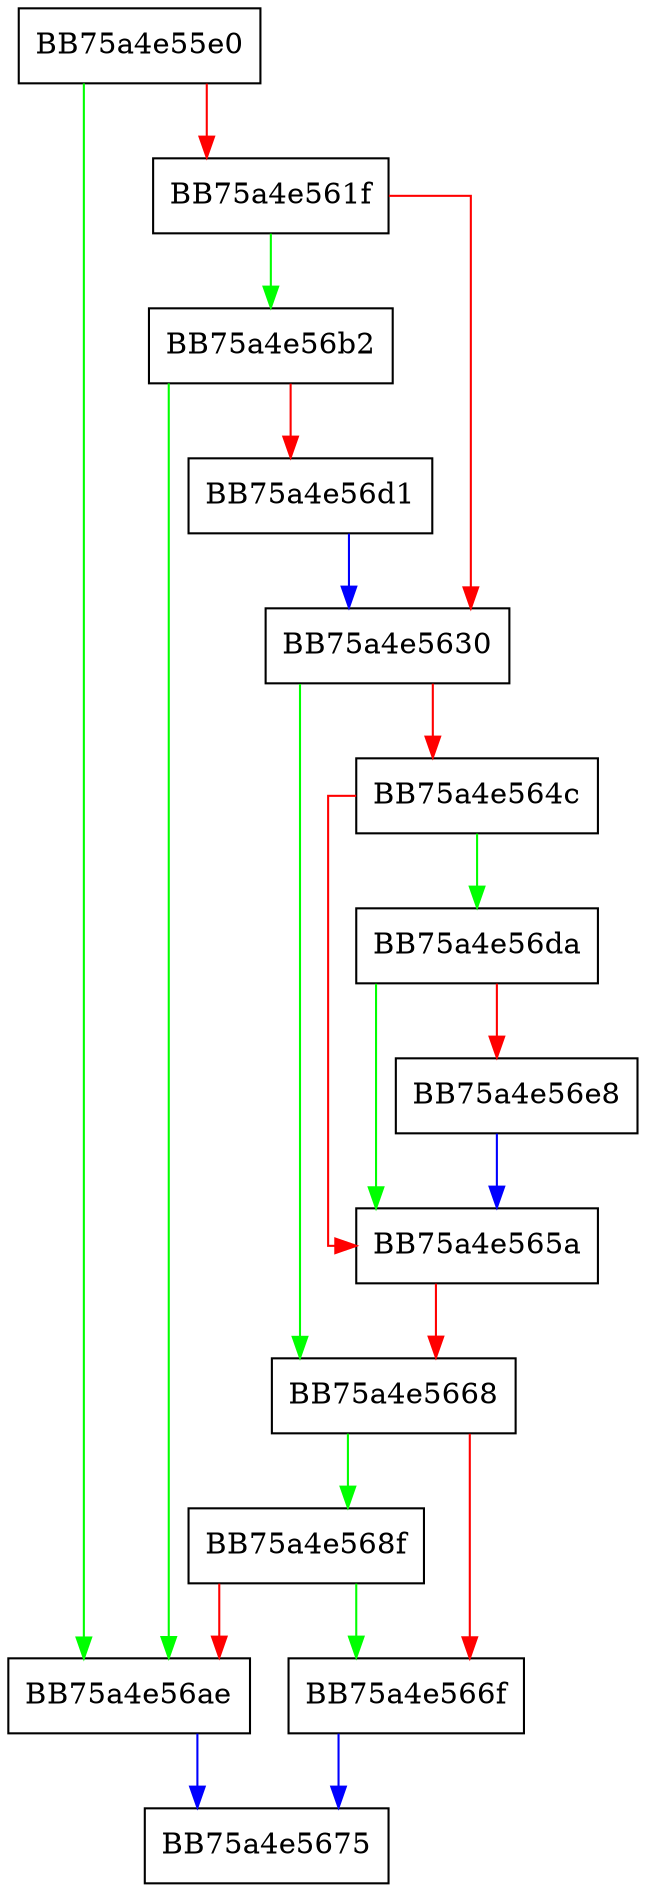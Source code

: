digraph mmap_patch_buff_common {
  node [shape="box"];
  graph [splines=ortho];
  BB75a4e55e0 -> BB75a4e56ae [color="green"];
  BB75a4e55e0 -> BB75a4e561f [color="red"];
  BB75a4e561f -> BB75a4e56b2 [color="green"];
  BB75a4e561f -> BB75a4e5630 [color="red"];
  BB75a4e5630 -> BB75a4e5668 [color="green"];
  BB75a4e5630 -> BB75a4e564c [color="red"];
  BB75a4e564c -> BB75a4e56da [color="green"];
  BB75a4e564c -> BB75a4e565a [color="red"];
  BB75a4e565a -> BB75a4e5668 [color="red"];
  BB75a4e5668 -> BB75a4e568f [color="green"];
  BB75a4e5668 -> BB75a4e566f [color="red"];
  BB75a4e566f -> BB75a4e5675 [color="blue"];
  BB75a4e568f -> BB75a4e566f [color="green"];
  BB75a4e568f -> BB75a4e56ae [color="red"];
  BB75a4e56ae -> BB75a4e5675 [color="blue"];
  BB75a4e56b2 -> BB75a4e56ae [color="green"];
  BB75a4e56b2 -> BB75a4e56d1 [color="red"];
  BB75a4e56d1 -> BB75a4e5630 [color="blue"];
  BB75a4e56da -> BB75a4e565a [color="green"];
  BB75a4e56da -> BB75a4e56e8 [color="red"];
  BB75a4e56e8 -> BB75a4e565a [color="blue"];
}